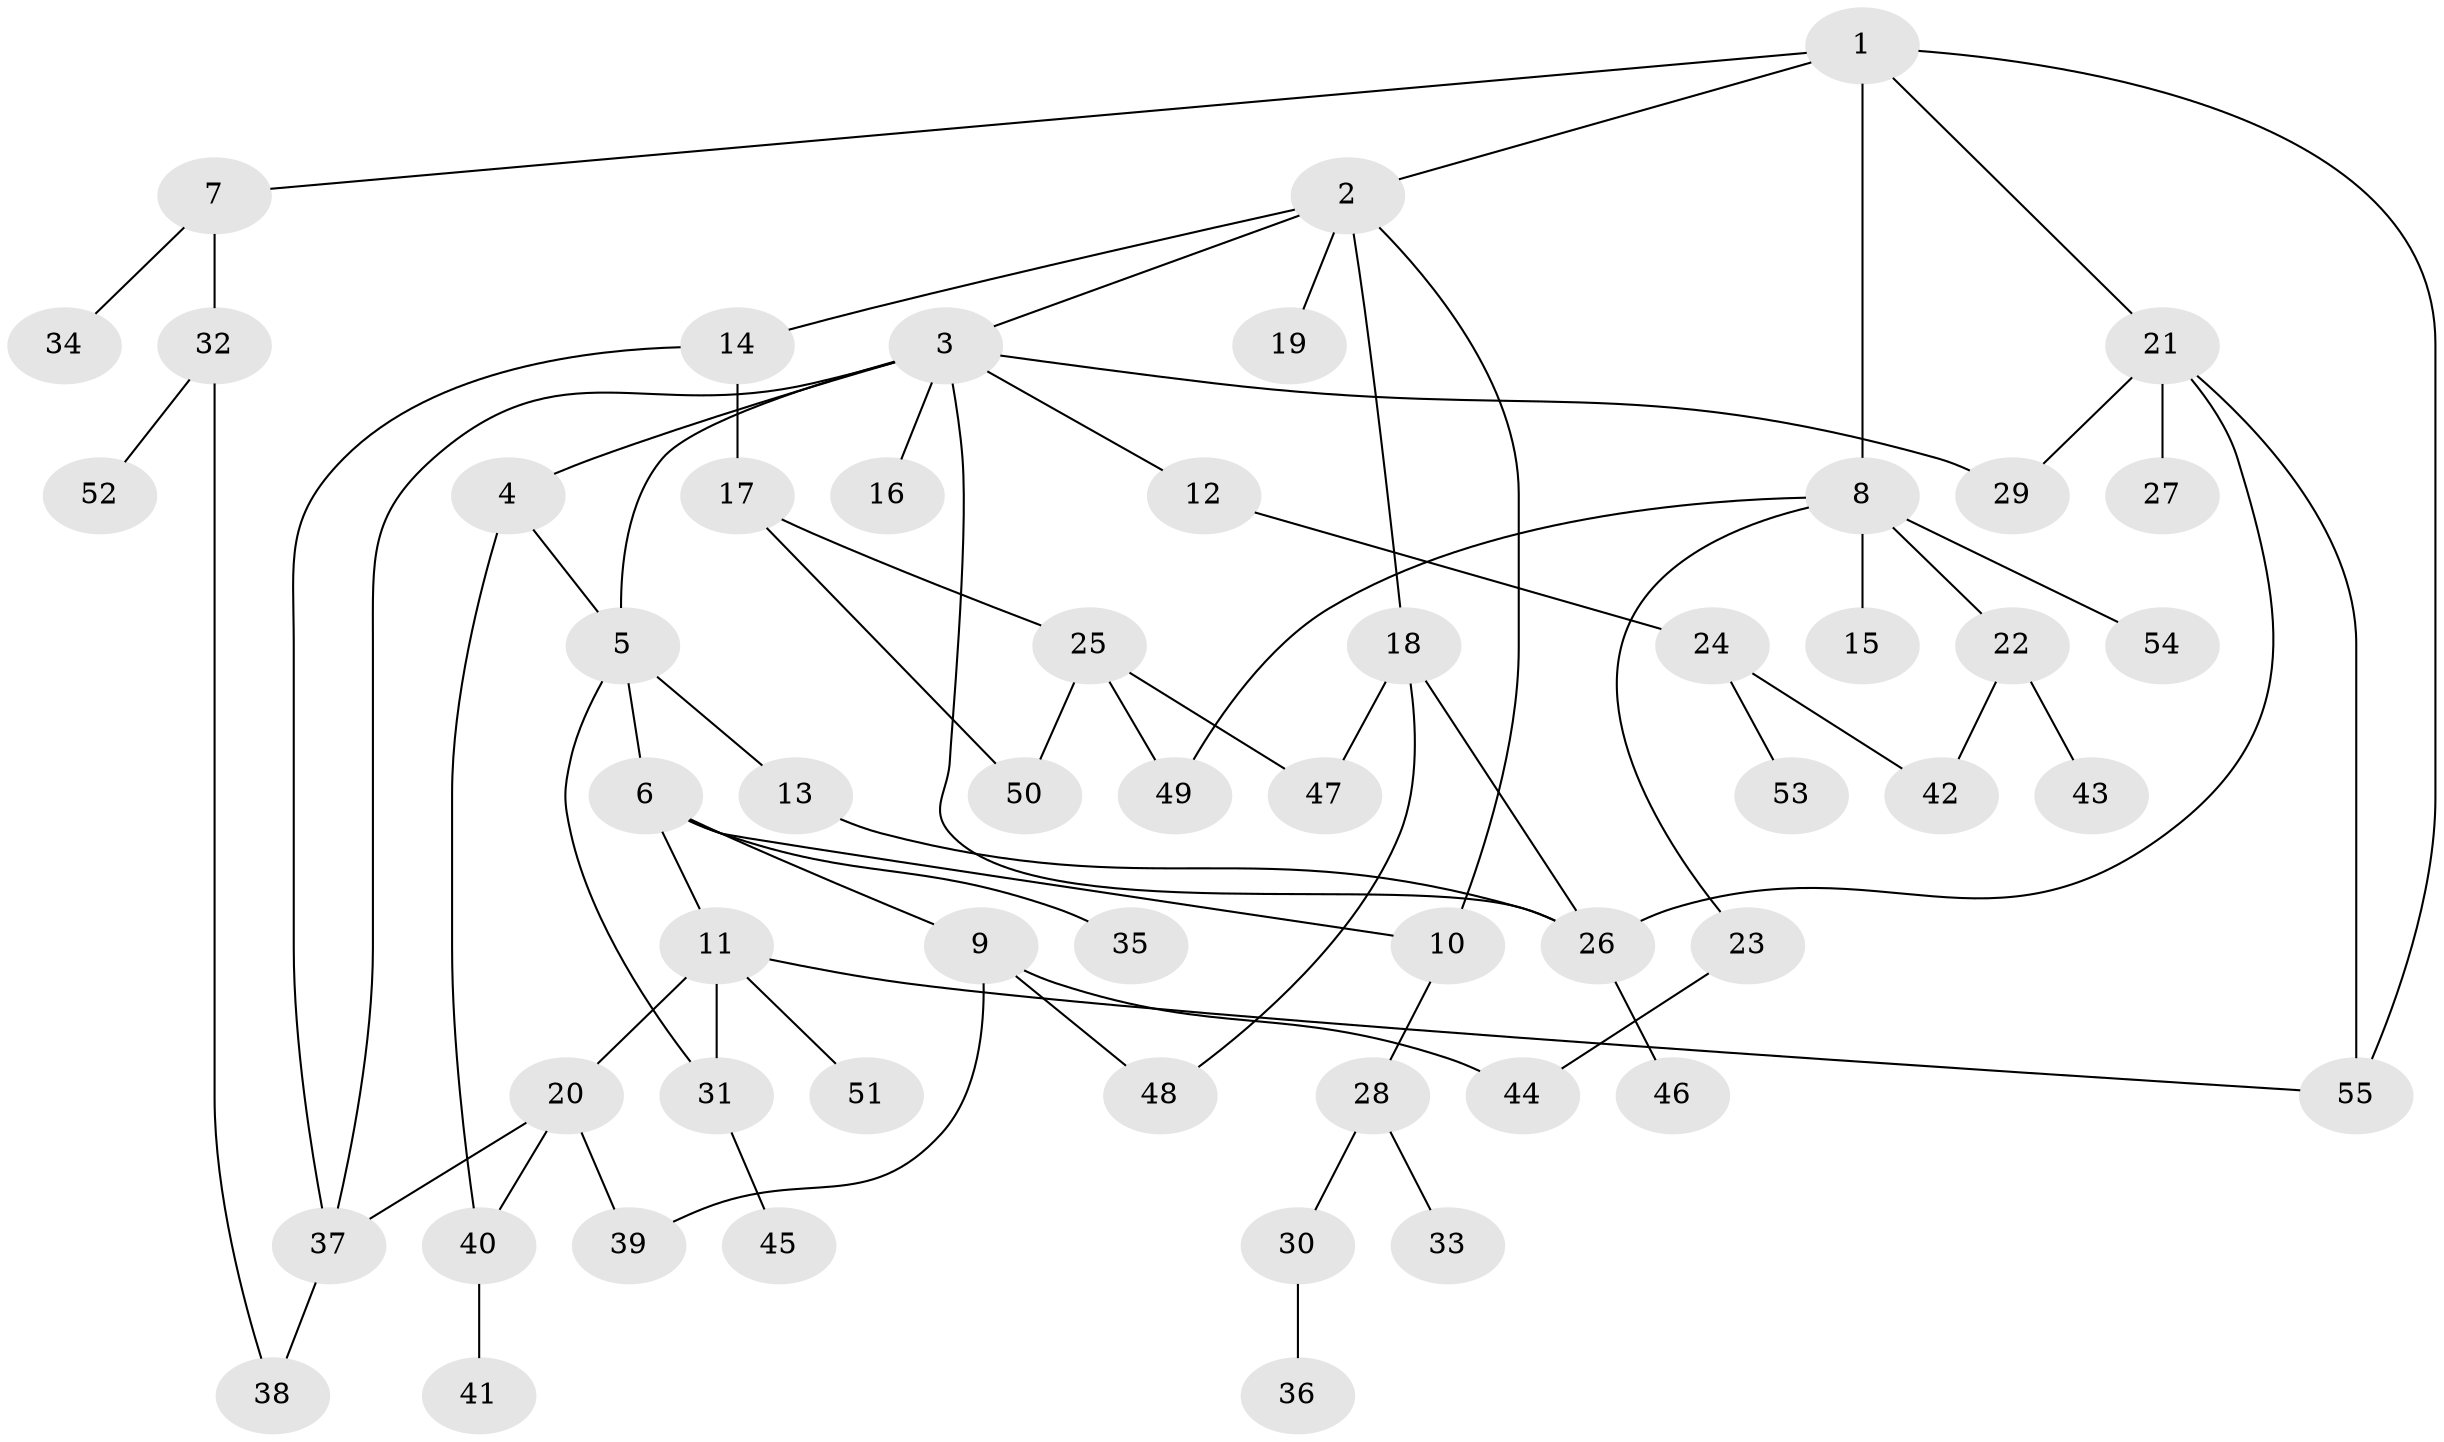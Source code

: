 // Generated by graph-tools (version 1.1) at 2025/00/03/09/25 03:00:58]
// undirected, 55 vertices, 74 edges
graph export_dot {
graph [start="1"]
  node [color=gray90,style=filled];
  1;
  2;
  3;
  4;
  5;
  6;
  7;
  8;
  9;
  10;
  11;
  12;
  13;
  14;
  15;
  16;
  17;
  18;
  19;
  20;
  21;
  22;
  23;
  24;
  25;
  26;
  27;
  28;
  29;
  30;
  31;
  32;
  33;
  34;
  35;
  36;
  37;
  38;
  39;
  40;
  41;
  42;
  43;
  44;
  45;
  46;
  47;
  48;
  49;
  50;
  51;
  52;
  53;
  54;
  55;
  1 -- 2;
  1 -- 7;
  1 -- 8;
  1 -- 21;
  1 -- 55;
  2 -- 3;
  2 -- 14;
  2 -- 18;
  2 -- 19;
  2 -- 10;
  3 -- 4;
  3 -- 12;
  3 -- 16;
  3 -- 5;
  3 -- 29;
  3 -- 37;
  3 -- 26;
  4 -- 5;
  4 -- 40;
  5 -- 6;
  5 -- 13;
  5 -- 31;
  6 -- 9;
  6 -- 10;
  6 -- 11;
  6 -- 35;
  7 -- 32;
  7 -- 34;
  8 -- 15;
  8 -- 22;
  8 -- 23;
  8 -- 49;
  8 -- 54;
  9 -- 48;
  9 -- 44;
  9 -- 39;
  10 -- 28;
  11 -- 20;
  11 -- 51;
  11 -- 55;
  11 -- 31;
  12 -- 24;
  13 -- 26;
  14 -- 17;
  14 -- 37;
  17 -- 25;
  17 -- 50;
  18 -- 48;
  18 -- 47;
  18 -- 26;
  20 -- 39;
  20 -- 37;
  20 -- 40;
  21 -- 27;
  21 -- 29;
  21 -- 55;
  21 -- 26;
  22 -- 42;
  22 -- 43;
  23 -- 44;
  24 -- 53;
  24 -- 42;
  25 -- 47;
  25 -- 50;
  25 -- 49;
  26 -- 46;
  28 -- 30;
  28 -- 33;
  30 -- 36;
  31 -- 45;
  32 -- 52;
  32 -- 38;
  37 -- 38;
  40 -- 41;
}
